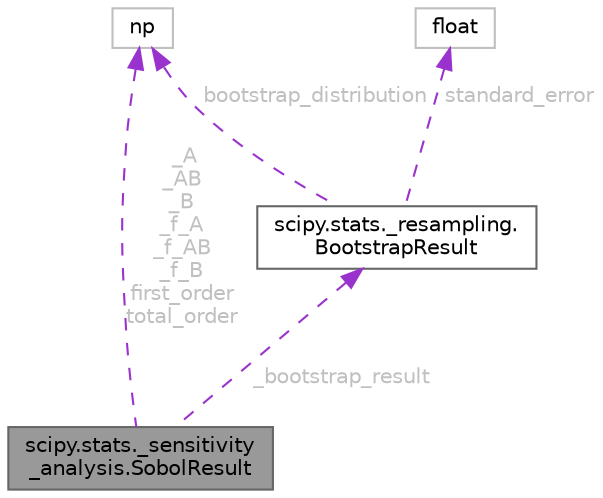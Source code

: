 digraph "scipy.stats._sensitivity_analysis.SobolResult"
{
 // LATEX_PDF_SIZE
  bgcolor="transparent";
  edge [fontname=Helvetica,fontsize=10,labelfontname=Helvetica,labelfontsize=10];
  node [fontname=Helvetica,fontsize=10,shape=box,height=0.2,width=0.4];
  Node1 [id="Node000001",label="scipy.stats._sensitivity\l_analysis.SobolResult",height=0.2,width=0.4,color="gray40", fillcolor="grey60", style="filled", fontcolor="black",tooltip=" "];
  Node2 -> Node1 [id="edge5_Node000001_Node000002",dir="back",color="darkorchid3",style="dashed",tooltip=" ",label=" _A\n_AB\n_B\n_f_A\n_f_AB\n_f_B\nfirst_order\ntotal_order",fontcolor="grey" ];
  Node2 [id="Node000002",label="np",height=0.2,width=0.4,color="grey75", fillcolor="white", style="filled",tooltip=" "];
  Node3 -> Node1 [id="edge6_Node000001_Node000003",dir="back",color="darkorchid3",style="dashed",tooltip=" ",label=" _bootstrap_result",fontcolor="grey" ];
  Node3 [id="Node000003",label="scipy.stats._resampling.\lBootstrapResult",height=0.2,width=0.4,color="gray40", fillcolor="white", style="filled",URL="$d8/d1d/classscipy_1_1stats_1_1__resampling_1_1BootstrapResult.html",tooltip=" "];
  Node2 -> Node3 [id="edge7_Node000003_Node000002",dir="back",color="darkorchid3",style="dashed",tooltip=" ",label=" bootstrap_distribution",fontcolor="grey" ];
  Node4 -> Node3 [id="edge8_Node000003_Node000004",dir="back",color="darkorchid3",style="dashed",tooltip=" ",label=" standard_error",fontcolor="grey" ];
  Node4 [id="Node000004",label="float",height=0.2,width=0.4,color="grey75", fillcolor="white", style="filled",tooltip=" "];
}

